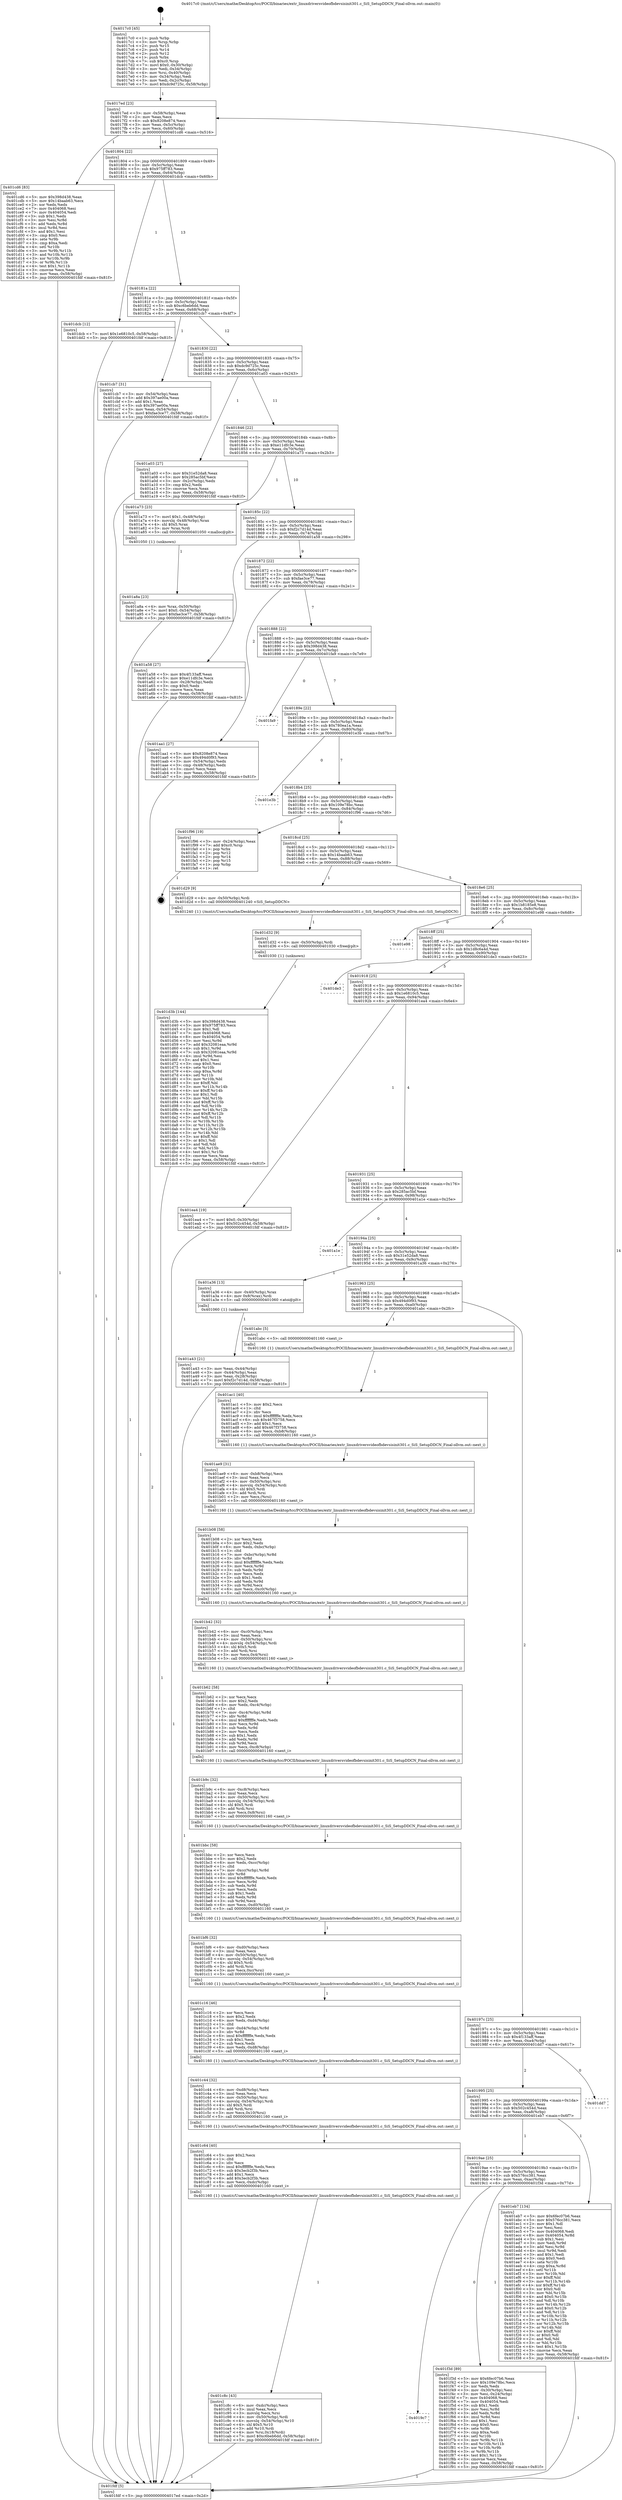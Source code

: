 digraph "0x4017c0" {
  label = "0x4017c0 (/mnt/c/Users/mathe/Desktop/tcc/POCII/binaries/extr_linuxdriversvideofbdevsisinit301.c_SiS_SetupDDCN_Final-ollvm.out::main(0))"
  labelloc = "t"
  node[shape=record]

  Entry [label="",width=0.3,height=0.3,shape=circle,fillcolor=black,style=filled]
  "0x4017ed" [label="{
     0x4017ed [23]\l
     | [instrs]\l
     &nbsp;&nbsp;0x4017ed \<+3\>: mov -0x58(%rbp),%eax\l
     &nbsp;&nbsp;0x4017f0 \<+2\>: mov %eax,%ecx\l
     &nbsp;&nbsp;0x4017f2 \<+6\>: sub $0x8208e874,%ecx\l
     &nbsp;&nbsp;0x4017f8 \<+3\>: mov %eax,-0x5c(%rbp)\l
     &nbsp;&nbsp;0x4017fb \<+3\>: mov %ecx,-0x60(%rbp)\l
     &nbsp;&nbsp;0x4017fe \<+6\>: je 0000000000401cd6 \<main+0x516\>\l
  }"]
  "0x401cd6" [label="{
     0x401cd6 [83]\l
     | [instrs]\l
     &nbsp;&nbsp;0x401cd6 \<+5\>: mov $0x398d438,%eax\l
     &nbsp;&nbsp;0x401cdb \<+5\>: mov $0x14baab63,%ecx\l
     &nbsp;&nbsp;0x401ce0 \<+2\>: xor %edx,%edx\l
     &nbsp;&nbsp;0x401ce2 \<+7\>: mov 0x404068,%esi\l
     &nbsp;&nbsp;0x401ce9 \<+7\>: mov 0x404054,%edi\l
     &nbsp;&nbsp;0x401cf0 \<+3\>: sub $0x1,%edx\l
     &nbsp;&nbsp;0x401cf3 \<+3\>: mov %esi,%r8d\l
     &nbsp;&nbsp;0x401cf6 \<+3\>: add %edx,%r8d\l
     &nbsp;&nbsp;0x401cf9 \<+4\>: imul %r8d,%esi\l
     &nbsp;&nbsp;0x401cfd \<+3\>: and $0x1,%esi\l
     &nbsp;&nbsp;0x401d00 \<+3\>: cmp $0x0,%esi\l
     &nbsp;&nbsp;0x401d03 \<+4\>: sete %r9b\l
     &nbsp;&nbsp;0x401d07 \<+3\>: cmp $0xa,%edi\l
     &nbsp;&nbsp;0x401d0a \<+4\>: setl %r10b\l
     &nbsp;&nbsp;0x401d0e \<+3\>: mov %r9b,%r11b\l
     &nbsp;&nbsp;0x401d11 \<+3\>: and %r10b,%r11b\l
     &nbsp;&nbsp;0x401d14 \<+3\>: xor %r10b,%r9b\l
     &nbsp;&nbsp;0x401d17 \<+3\>: or %r9b,%r11b\l
     &nbsp;&nbsp;0x401d1a \<+4\>: test $0x1,%r11b\l
     &nbsp;&nbsp;0x401d1e \<+3\>: cmovne %ecx,%eax\l
     &nbsp;&nbsp;0x401d21 \<+3\>: mov %eax,-0x58(%rbp)\l
     &nbsp;&nbsp;0x401d24 \<+5\>: jmp 0000000000401fdf \<main+0x81f\>\l
  }"]
  "0x401804" [label="{
     0x401804 [22]\l
     | [instrs]\l
     &nbsp;&nbsp;0x401804 \<+5\>: jmp 0000000000401809 \<main+0x49\>\l
     &nbsp;&nbsp;0x401809 \<+3\>: mov -0x5c(%rbp),%eax\l
     &nbsp;&nbsp;0x40180c \<+5\>: sub $0x975ff783,%eax\l
     &nbsp;&nbsp;0x401811 \<+3\>: mov %eax,-0x64(%rbp)\l
     &nbsp;&nbsp;0x401814 \<+6\>: je 0000000000401dcb \<main+0x60b\>\l
  }"]
  Exit [label="",width=0.3,height=0.3,shape=circle,fillcolor=black,style=filled,peripheries=2]
  "0x401dcb" [label="{
     0x401dcb [12]\l
     | [instrs]\l
     &nbsp;&nbsp;0x401dcb \<+7\>: movl $0x1e6810c5,-0x58(%rbp)\l
     &nbsp;&nbsp;0x401dd2 \<+5\>: jmp 0000000000401fdf \<main+0x81f\>\l
  }"]
  "0x40181a" [label="{
     0x40181a [22]\l
     | [instrs]\l
     &nbsp;&nbsp;0x40181a \<+5\>: jmp 000000000040181f \<main+0x5f\>\l
     &nbsp;&nbsp;0x40181f \<+3\>: mov -0x5c(%rbp),%eax\l
     &nbsp;&nbsp;0x401822 \<+5\>: sub $0xc6beb6dd,%eax\l
     &nbsp;&nbsp;0x401827 \<+3\>: mov %eax,-0x68(%rbp)\l
     &nbsp;&nbsp;0x40182a \<+6\>: je 0000000000401cb7 \<main+0x4f7\>\l
  }"]
  "0x4019c7" [label="{
     0x4019c7\l
  }", style=dashed]
  "0x401cb7" [label="{
     0x401cb7 [31]\l
     | [instrs]\l
     &nbsp;&nbsp;0x401cb7 \<+3\>: mov -0x54(%rbp),%eax\l
     &nbsp;&nbsp;0x401cba \<+5\>: add $0x397ae00a,%eax\l
     &nbsp;&nbsp;0x401cbf \<+3\>: add $0x1,%eax\l
     &nbsp;&nbsp;0x401cc2 \<+5\>: sub $0x397ae00a,%eax\l
     &nbsp;&nbsp;0x401cc7 \<+3\>: mov %eax,-0x54(%rbp)\l
     &nbsp;&nbsp;0x401cca \<+7\>: movl $0xfae3ce77,-0x58(%rbp)\l
     &nbsp;&nbsp;0x401cd1 \<+5\>: jmp 0000000000401fdf \<main+0x81f\>\l
  }"]
  "0x401830" [label="{
     0x401830 [22]\l
     | [instrs]\l
     &nbsp;&nbsp;0x401830 \<+5\>: jmp 0000000000401835 \<main+0x75\>\l
     &nbsp;&nbsp;0x401835 \<+3\>: mov -0x5c(%rbp),%eax\l
     &nbsp;&nbsp;0x401838 \<+5\>: sub $0xdc9d725c,%eax\l
     &nbsp;&nbsp;0x40183d \<+3\>: mov %eax,-0x6c(%rbp)\l
     &nbsp;&nbsp;0x401840 \<+6\>: je 0000000000401a03 \<main+0x243\>\l
  }"]
  "0x401f3d" [label="{
     0x401f3d [89]\l
     | [instrs]\l
     &nbsp;&nbsp;0x401f3d \<+5\>: mov $0x6fec07b6,%eax\l
     &nbsp;&nbsp;0x401f42 \<+5\>: mov $0x109e78bc,%ecx\l
     &nbsp;&nbsp;0x401f47 \<+2\>: xor %edx,%edx\l
     &nbsp;&nbsp;0x401f49 \<+3\>: mov -0x30(%rbp),%esi\l
     &nbsp;&nbsp;0x401f4c \<+3\>: mov %esi,-0x24(%rbp)\l
     &nbsp;&nbsp;0x401f4f \<+7\>: mov 0x404068,%esi\l
     &nbsp;&nbsp;0x401f56 \<+7\>: mov 0x404054,%edi\l
     &nbsp;&nbsp;0x401f5d \<+3\>: sub $0x1,%edx\l
     &nbsp;&nbsp;0x401f60 \<+3\>: mov %esi,%r8d\l
     &nbsp;&nbsp;0x401f63 \<+3\>: add %edx,%r8d\l
     &nbsp;&nbsp;0x401f66 \<+4\>: imul %r8d,%esi\l
     &nbsp;&nbsp;0x401f6a \<+3\>: and $0x1,%esi\l
     &nbsp;&nbsp;0x401f6d \<+3\>: cmp $0x0,%esi\l
     &nbsp;&nbsp;0x401f70 \<+4\>: sete %r9b\l
     &nbsp;&nbsp;0x401f74 \<+3\>: cmp $0xa,%edi\l
     &nbsp;&nbsp;0x401f77 \<+4\>: setl %r10b\l
     &nbsp;&nbsp;0x401f7b \<+3\>: mov %r9b,%r11b\l
     &nbsp;&nbsp;0x401f7e \<+3\>: and %r10b,%r11b\l
     &nbsp;&nbsp;0x401f81 \<+3\>: xor %r10b,%r9b\l
     &nbsp;&nbsp;0x401f84 \<+3\>: or %r9b,%r11b\l
     &nbsp;&nbsp;0x401f87 \<+4\>: test $0x1,%r11b\l
     &nbsp;&nbsp;0x401f8b \<+3\>: cmovne %ecx,%eax\l
     &nbsp;&nbsp;0x401f8e \<+3\>: mov %eax,-0x58(%rbp)\l
     &nbsp;&nbsp;0x401f91 \<+5\>: jmp 0000000000401fdf \<main+0x81f\>\l
  }"]
  "0x401a03" [label="{
     0x401a03 [27]\l
     | [instrs]\l
     &nbsp;&nbsp;0x401a03 \<+5\>: mov $0x31e52da8,%eax\l
     &nbsp;&nbsp;0x401a08 \<+5\>: mov $0x285ac5bf,%ecx\l
     &nbsp;&nbsp;0x401a0d \<+3\>: mov -0x2c(%rbp),%edx\l
     &nbsp;&nbsp;0x401a10 \<+3\>: cmp $0x2,%edx\l
     &nbsp;&nbsp;0x401a13 \<+3\>: cmovne %ecx,%eax\l
     &nbsp;&nbsp;0x401a16 \<+3\>: mov %eax,-0x58(%rbp)\l
     &nbsp;&nbsp;0x401a19 \<+5\>: jmp 0000000000401fdf \<main+0x81f\>\l
  }"]
  "0x401846" [label="{
     0x401846 [22]\l
     | [instrs]\l
     &nbsp;&nbsp;0x401846 \<+5\>: jmp 000000000040184b \<main+0x8b\>\l
     &nbsp;&nbsp;0x40184b \<+3\>: mov -0x5c(%rbp),%eax\l
     &nbsp;&nbsp;0x40184e \<+5\>: sub $0xe11dfc3e,%eax\l
     &nbsp;&nbsp;0x401853 \<+3\>: mov %eax,-0x70(%rbp)\l
     &nbsp;&nbsp;0x401856 \<+6\>: je 0000000000401a73 \<main+0x2b3\>\l
  }"]
  "0x401fdf" [label="{
     0x401fdf [5]\l
     | [instrs]\l
     &nbsp;&nbsp;0x401fdf \<+5\>: jmp 00000000004017ed \<main+0x2d\>\l
  }"]
  "0x4017c0" [label="{
     0x4017c0 [45]\l
     | [instrs]\l
     &nbsp;&nbsp;0x4017c0 \<+1\>: push %rbp\l
     &nbsp;&nbsp;0x4017c1 \<+3\>: mov %rsp,%rbp\l
     &nbsp;&nbsp;0x4017c4 \<+2\>: push %r15\l
     &nbsp;&nbsp;0x4017c6 \<+2\>: push %r14\l
     &nbsp;&nbsp;0x4017c8 \<+2\>: push %r12\l
     &nbsp;&nbsp;0x4017ca \<+1\>: push %rbx\l
     &nbsp;&nbsp;0x4017cb \<+7\>: sub $0xc0,%rsp\l
     &nbsp;&nbsp;0x4017d2 \<+7\>: movl $0x0,-0x30(%rbp)\l
     &nbsp;&nbsp;0x4017d9 \<+3\>: mov %edi,-0x34(%rbp)\l
     &nbsp;&nbsp;0x4017dc \<+4\>: mov %rsi,-0x40(%rbp)\l
     &nbsp;&nbsp;0x4017e0 \<+3\>: mov -0x34(%rbp),%edi\l
     &nbsp;&nbsp;0x4017e3 \<+3\>: mov %edi,-0x2c(%rbp)\l
     &nbsp;&nbsp;0x4017e6 \<+7\>: movl $0xdc9d725c,-0x58(%rbp)\l
  }"]
  "0x4019ae" [label="{
     0x4019ae [25]\l
     | [instrs]\l
     &nbsp;&nbsp;0x4019ae \<+5\>: jmp 00000000004019b3 \<main+0x1f3\>\l
     &nbsp;&nbsp;0x4019b3 \<+3\>: mov -0x5c(%rbp),%eax\l
     &nbsp;&nbsp;0x4019b6 \<+5\>: sub $0x576cc381,%eax\l
     &nbsp;&nbsp;0x4019bb \<+6\>: mov %eax,-0xac(%rbp)\l
     &nbsp;&nbsp;0x4019c1 \<+6\>: je 0000000000401f3d \<main+0x77d\>\l
  }"]
  "0x401a73" [label="{
     0x401a73 [23]\l
     | [instrs]\l
     &nbsp;&nbsp;0x401a73 \<+7\>: movl $0x1,-0x48(%rbp)\l
     &nbsp;&nbsp;0x401a7a \<+4\>: movslq -0x48(%rbp),%rax\l
     &nbsp;&nbsp;0x401a7e \<+4\>: shl $0x5,%rax\l
     &nbsp;&nbsp;0x401a82 \<+3\>: mov %rax,%rdi\l
     &nbsp;&nbsp;0x401a85 \<+5\>: call 0000000000401050 \<malloc@plt\>\l
     | [calls]\l
     &nbsp;&nbsp;0x401050 \{1\} (unknown)\l
  }"]
  "0x40185c" [label="{
     0x40185c [22]\l
     | [instrs]\l
     &nbsp;&nbsp;0x40185c \<+5\>: jmp 0000000000401861 \<main+0xa1\>\l
     &nbsp;&nbsp;0x401861 \<+3\>: mov -0x5c(%rbp),%eax\l
     &nbsp;&nbsp;0x401864 \<+5\>: sub $0xf2c7d14d,%eax\l
     &nbsp;&nbsp;0x401869 \<+3\>: mov %eax,-0x74(%rbp)\l
     &nbsp;&nbsp;0x40186c \<+6\>: je 0000000000401a58 \<main+0x298\>\l
  }"]
  "0x401eb7" [label="{
     0x401eb7 [134]\l
     | [instrs]\l
     &nbsp;&nbsp;0x401eb7 \<+5\>: mov $0x6fec07b6,%eax\l
     &nbsp;&nbsp;0x401ebc \<+5\>: mov $0x576cc381,%ecx\l
     &nbsp;&nbsp;0x401ec1 \<+2\>: mov $0x1,%dl\l
     &nbsp;&nbsp;0x401ec3 \<+2\>: xor %esi,%esi\l
     &nbsp;&nbsp;0x401ec5 \<+7\>: mov 0x404068,%edi\l
     &nbsp;&nbsp;0x401ecc \<+8\>: mov 0x404054,%r8d\l
     &nbsp;&nbsp;0x401ed4 \<+3\>: sub $0x1,%esi\l
     &nbsp;&nbsp;0x401ed7 \<+3\>: mov %edi,%r9d\l
     &nbsp;&nbsp;0x401eda \<+3\>: add %esi,%r9d\l
     &nbsp;&nbsp;0x401edd \<+4\>: imul %r9d,%edi\l
     &nbsp;&nbsp;0x401ee1 \<+3\>: and $0x1,%edi\l
     &nbsp;&nbsp;0x401ee4 \<+3\>: cmp $0x0,%edi\l
     &nbsp;&nbsp;0x401ee7 \<+4\>: sete %r10b\l
     &nbsp;&nbsp;0x401eeb \<+4\>: cmp $0xa,%r8d\l
     &nbsp;&nbsp;0x401eef \<+4\>: setl %r11b\l
     &nbsp;&nbsp;0x401ef3 \<+3\>: mov %r10b,%bl\l
     &nbsp;&nbsp;0x401ef6 \<+3\>: xor $0xff,%bl\l
     &nbsp;&nbsp;0x401ef9 \<+3\>: mov %r11b,%r14b\l
     &nbsp;&nbsp;0x401efc \<+4\>: xor $0xff,%r14b\l
     &nbsp;&nbsp;0x401f00 \<+3\>: xor $0x0,%dl\l
     &nbsp;&nbsp;0x401f03 \<+3\>: mov %bl,%r15b\l
     &nbsp;&nbsp;0x401f06 \<+4\>: and $0x0,%r15b\l
     &nbsp;&nbsp;0x401f0a \<+3\>: and %dl,%r10b\l
     &nbsp;&nbsp;0x401f0d \<+3\>: mov %r14b,%r12b\l
     &nbsp;&nbsp;0x401f10 \<+4\>: and $0x0,%r12b\l
     &nbsp;&nbsp;0x401f14 \<+3\>: and %dl,%r11b\l
     &nbsp;&nbsp;0x401f17 \<+3\>: or %r10b,%r15b\l
     &nbsp;&nbsp;0x401f1a \<+3\>: or %r11b,%r12b\l
     &nbsp;&nbsp;0x401f1d \<+3\>: xor %r12b,%r15b\l
     &nbsp;&nbsp;0x401f20 \<+3\>: or %r14b,%bl\l
     &nbsp;&nbsp;0x401f23 \<+3\>: xor $0xff,%bl\l
     &nbsp;&nbsp;0x401f26 \<+3\>: or $0x0,%dl\l
     &nbsp;&nbsp;0x401f29 \<+2\>: and %dl,%bl\l
     &nbsp;&nbsp;0x401f2b \<+3\>: or %bl,%r15b\l
     &nbsp;&nbsp;0x401f2e \<+4\>: test $0x1,%r15b\l
     &nbsp;&nbsp;0x401f32 \<+3\>: cmovne %ecx,%eax\l
     &nbsp;&nbsp;0x401f35 \<+3\>: mov %eax,-0x58(%rbp)\l
     &nbsp;&nbsp;0x401f38 \<+5\>: jmp 0000000000401fdf \<main+0x81f\>\l
  }"]
  "0x401a58" [label="{
     0x401a58 [27]\l
     | [instrs]\l
     &nbsp;&nbsp;0x401a58 \<+5\>: mov $0x4f133aff,%eax\l
     &nbsp;&nbsp;0x401a5d \<+5\>: mov $0xe11dfc3e,%ecx\l
     &nbsp;&nbsp;0x401a62 \<+3\>: mov -0x28(%rbp),%edx\l
     &nbsp;&nbsp;0x401a65 \<+3\>: cmp $0x0,%edx\l
     &nbsp;&nbsp;0x401a68 \<+3\>: cmove %ecx,%eax\l
     &nbsp;&nbsp;0x401a6b \<+3\>: mov %eax,-0x58(%rbp)\l
     &nbsp;&nbsp;0x401a6e \<+5\>: jmp 0000000000401fdf \<main+0x81f\>\l
  }"]
  "0x401872" [label="{
     0x401872 [22]\l
     | [instrs]\l
     &nbsp;&nbsp;0x401872 \<+5\>: jmp 0000000000401877 \<main+0xb7\>\l
     &nbsp;&nbsp;0x401877 \<+3\>: mov -0x5c(%rbp),%eax\l
     &nbsp;&nbsp;0x40187a \<+5\>: sub $0xfae3ce77,%eax\l
     &nbsp;&nbsp;0x40187f \<+3\>: mov %eax,-0x78(%rbp)\l
     &nbsp;&nbsp;0x401882 \<+6\>: je 0000000000401aa1 \<main+0x2e1\>\l
  }"]
  "0x401995" [label="{
     0x401995 [25]\l
     | [instrs]\l
     &nbsp;&nbsp;0x401995 \<+5\>: jmp 000000000040199a \<main+0x1da\>\l
     &nbsp;&nbsp;0x40199a \<+3\>: mov -0x5c(%rbp),%eax\l
     &nbsp;&nbsp;0x40199d \<+5\>: sub $0x502c454d,%eax\l
     &nbsp;&nbsp;0x4019a2 \<+6\>: mov %eax,-0xa8(%rbp)\l
     &nbsp;&nbsp;0x4019a8 \<+6\>: je 0000000000401eb7 \<main+0x6f7\>\l
  }"]
  "0x401aa1" [label="{
     0x401aa1 [27]\l
     | [instrs]\l
     &nbsp;&nbsp;0x401aa1 \<+5\>: mov $0x8208e874,%eax\l
     &nbsp;&nbsp;0x401aa6 \<+5\>: mov $0x494d0f93,%ecx\l
     &nbsp;&nbsp;0x401aab \<+3\>: mov -0x54(%rbp),%edx\l
     &nbsp;&nbsp;0x401aae \<+3\>: cmp -0x48(%rbp),%edx\l
     &nbsp;&nbsp;0x401ab1 \<+3\>: cmovl %ecx,%eax\l
     &nbsp;&nbsp;0x401ab4 \<+3\>: mov %eax,-0x58(%rbp)\l
     &nbsp;&nbsp;0x401ab7 \<+5\>: jmp 0000000000401fdf \<main+0x81f\>\l
  }"]
  "0x401888" [label="{
     0x401888 [22]\l
     | [instrs]\l
     &nbsp;&nbsp;0x401888 \<+5\>: jmp 000000000040188d \<main+0xcd\>\l
     &nbsp;&nbsp;0x40188d \<+3\>: mov -0x5c(%rbp),%eax\l
     &nbsp;&nbsp;0x401890 \<+5\>: sub $0x398d438,%eax\l
     &nbsp;&nbsp;0x401895 \<+3\>: mov %eax,-0x7c(%rbp)\l
     &nbsp;&nbsp;0x401898 \<+6\>: je 0000000000401fa9 \<main+0x7e9\>\l
  }"]
  "0x401dd7" [label="{
     0x401dd7\l
  }", style=dashed]
  "0x401fa9" [label="{
     0x401fa9\l
  }", style=dashed]
  "0x40189e" [label="{
     0x40189e [22]\l
     | [instrs]\l
     &nbsp;&nbsp;0x40189e \<+5\>: jmp 00000000004018a3 \<main+0xe3\>\l
     &nbsp;&nbsp;0x4018a3 \<+3\>: mov -0x5c(%rbp),%eax\l
     &nbsp;&nbsp;0x4018a6 \<+5\>: sub $0x780ea1a,%eax\l
     &nbsp;&nbsp;0x4018ab \<+3\>: mov %eax,-0x80(%rbp)\l
     &nbsp;&nbsp;0x4018ae \<+6\>: je 0000000000401e3b \<main+0x67b\>\l
  }"]
  "0x401d3b" [label="{
     0x401d3b [144]\l
     | [instrs]\l
     &nbsp;&nbsp;0x401d3b \<+5\>: mov $0x398d438,%eax\l
     &nbsp;&nbsp;0x401d40 \<+5\>: mov $0x975ff783,%ecx\l
     &nbsp;&nbsp;0x401d45 \<+2\>: mov $0x1,%dl\l
     &nbsp;&nbsp;0x401d47 \<+7\>: mov 0x404068,%esi\l
     &nbsp;&nbsp;0x401d4e \<+8\>: mov 0x404054,%r8d\l
     &nbsp;&nbsp;0x401d56 \<+3\>: mov %esi,%r9d\l
     &nbsp;&nbsp;0x401d59 \<+7\>: add $0x32081eaa,%r9d\l
     &nbsp;&nbsp;0x401d60 \<+4\>: sub $0x1,%r9d\l
     &nbsp;&nbsp;0x401d64 \<+7\>: sub $0x32081eaa,%r9d\l
     &nbsp;&nbsp;0x401d6b \<+4\>: imul %r9d,%esi\l
     &nbsp;&nbsp;0x401d6f \<+3\>: and $0x1,%esi\l
     &nbsp;&nbsp;0x401d72 \<+3\>: cmp $0x0,%esi\l
     &nbsp;&nbsp;0x401d75 \<+4\>: sete %r10b\l
     &nbsp;&nbsp;0x401d79 \<+4\>: cmp $0xa,%r8d\l
     &nbsp;&nbsp;0x401d7d \<+4\>: setl %r11b\l
     &nbsp;&nbsp;0x401d81 \<+3\>: mov %r10b,%bl\l
     &nbsp;&nbsp;0x401d84 \<+3\>: xor $0xff,%bl\l
     &nbsp;&nbsp;0x401d87 \<+3\>: mov %r11b,%r14b\l
     &nbsp;&nbsp;0x401d8a \<+4\>: xor $0xff,%r14b\l
     &nbsp;&nbsp;0x401d8e \<+3\>: xor $0x1,%dl\l
     &nbsp;&nbsp;0x401d91 \<+3\>: mov %bl,%r15b\l
     &nbsp;&nbsp;0x401d94 \<+4\>: and $0xff,%r15b\l
     &nbsp;&nbsp;0x401d98 \<+3\>: and %dl,%r10b\l
     &nbsp;&nbsp;0x401d9b \<+3\>: mov %r14b,%r12b\l
     &nbsp;&nbsp;0x401d9e \<+4\>: and $0xff,%r12b\l
     &nbsp;&nbsp;0x401da2 \<+3\>: and %dl,%r11b\l
     &nbsp;&nbsp;0x401da5 \<+3\>: or %r10b,%r15b\l
     &nbsp;&nbsp;0x401da8 \<+3\>: or %r11b,%r12b\l
     &nbsp;&nbsp;0x401dab \<+3\>: xor %r12b,%r15b\l
     &nbsp;&nbsp;0x401dae \<+3\>: or %r14b,%bl\l
     &nbsp;&nbsp;0x401db1 \<+3\>: xor $0xff,%bl\l
     &nbsp;&nbsp;0x401db4 \<+3\>: or $0x1,%dl\l
     &nbsp;&nbsp;0x401db7 \<+2\>: and %dl,%bl\l
     &nbsp;&nbsp;0x401db9 \<+3\>: or %bl,%r15b\l
     &nbsp;&nbsp;0x401dbc \<+4\>: test $0x1,%r15b\l
     &nbsp;&nbsp;0x401dc0 \<+3\>: cmovne %ecx,%eax\l
     &nbsp;&nbsp;0x401dc3 \<+3\>: mov %eax,-0x58(%rbp)\l
     &nbsp;&nbsp;0x401dc6 \<+5\>: jmp 0000000000401fdf \<main+0x81f\>\l
  }"]
  "0x401e3b" [label="{
     0x401e3b\l
  }", style=dashed]
  "0x4018b4" [label="{
     0x4018b4 [25]\l
     | [instrs]\l
     &nbsp;&nbsp;0x4018b4 \<+5\>: jmp 00000000004018b9 \<main+0xf9\>\l
     &nbsp;&nbsp;0x4018b9 \<+3\>: mov -0x5c(%rbp),%eax\l
     &nbsp;&nbsp;0x4018bc \<+5\>: sub $0x109e78bc,%eax\l
     &nbsp;&nbsp;0x4018c1 \<+6\>: mov %eax,-0x84(%rbp)\l
     &nbsp;&nbsp;0x4018c7 \<+6\>: je 0000000000401f96 \<main+0x7d6\>\l
  }"]
  "0x401d32" [label="{
     0x401d32 [9]\l
     | [instrs]\l
     &nbsp;&nbsp;0x401d32 \<+4\>: mov -0x50(%rbp),%rdi\l
     &nbsp;&nbsp;0x401d36 \<+5\>: call 0000000000401030 \<free@plt\>\l
     | [calls]\l
     &nbsp;&nbsp;0x401030 \{1\} (unknown)\l
  }"]
  "0x401f96" [label="{
     0x401f96 [19]\l
     | [instrs]\l
     &nbsp;&nbsp;0x401f96 \<+3\>: mov -0x24(%rbp),%eax\l
     &nbsp;&nbsp;0x401f99 \<+7\>: add $0xc0,%rsp\l
     &nbsp;&nbsp;0x401fa0 \<+1\>: pop %rbx\l
     &nbsp;&nbsp;0x401fa1 \<+2\>: pop %r12\l
     &nbsp;&nbsp;0x401fa3 \<+2\>: pop %r14\l
     &nbsp;&nbsp;0x401fa5 \<+2\>: pop %r15\l
     &nbsp;&nbsp;0x401fa7 \<+1\>: pop %rbp\l
     &nbsp;&nbsp;0x401fa8 \<+1\>: ret\l
  }"]
  "0x4018cd" [label="{
     0x4018cd [25]\l
     | [instrs]\l
     &nbsp;&nbsp;0x4018cd \<+5\>: jmp 00000000004018d2 \<main+0x112\>\l
     &nbsp;&nbsp;0x4018d2 \<+3\>: mov -0x5c(%rbp),%eax\l
     &nbsp;&nbsp;0x4018d5 \<+5\>: sub $0x14baab63,%eax\l
     &nbsp;&nbsp;0x4018da \<+6\>: mov %eax,-0x88(%rbp)\l
     &nbsp;&nbsp;0x4018e0 \<+6\>: je 0000000000401d29 \<main+0x569\>\l
  }"]
  "0x401c8c" [label="{
     0x401c8c [43]\l
     | [instrs]\l
     &nbsp;&nbsp;0x401c8c \<+6\>: mov -0xdc(%rbp),%ecx\l
     &nbsp;&nbsp;0x401c92 \<+3\>: imul %eax,%ecx\l
     &nbsp;&nbsp;0x401c95 \<+3\>: movslq %ecx,%rsi\l
     &nbsp;&nbsp;0x401c98 \<+4\>: mov -0x50(%rbp),%rdi\l
     &nbsp;&nbsp;0x401c9c \<+4\>: movslq -0x54(%rbp),%r10\l
     &nbsp;&nbsp;0x401ca0 \<+4\>: shl $0x5,%r10\l
     &nbsp;&nbsp;0x401ca4 \<+3\>: add %r10,%rdi\l
     &nbsp;&nbsp;0x401ca7 \<+4\>: mov %rsi,0x18(%rdi)\l
     &nbsp;&nbsp;0x401cab \<+7\>: movl $0xc6beb6dd,-0x58(%rbp)\l
     &nbsp;&nbsp;0x401cb2 \<+5\>: jmp 0000000000401fdf \<main+0x81f\>\l
  }"]
  "0x401d29" [label="{
     0x401d29 [9]\l
     | [instrs]\l
     &nbsp;&nbsp;0x401d29 \<+4\>: mov -0x50(%rbp),%rdi\l
     &nbsp;&nbsp;0x401d2d \<+5\>: call 0000000000401240 \<SiS_SetupDDCN\>\l
     | [calls]\l
     &nbsp;&nbsp;0x401240 \{1\} (/mnt/c/Users/mathe/Desktop/tcc/POCII/binaries/extr_linuxdriversvideofbdevsisinit301.c_SiS_SetupDDCN_Final-ollvm.out::SiS_SetupDDCN)\l
  }"]
  "0x4018e6" [label="{
     0x4018e6 [25]\l
     | [instrs]\l
     &nbsp;&nbsp;0x4018e6 \<+5\>: jmp 00000000004018eb \<main+0x12b\>\l
     &nbsp;&nbsp;0x4018eb \<+3\>: mov -0x5c(%rbp),%eax\l
     &nbsp;&nbsp;0x4018ee \<+5\>: sub $0x1b8185e8,%eax\l
     &nbsp;&nbsp;0x4018f3 \<+6\>: mov %eax,-0x8c(%rbp)\l
     &nbsp;&nbsp;0x4018f9 \<+6\>: je 0000000000401e98 \<main+0x6d8\>\l
  }"]
  "0x401c64" [label="{
     0x401c64 [40]\l
     | [instrs]\l
     &nbsp;&nbsp;0x401c64 \<+5\>: mov $0x2,%ecx\l
     &nbsp;&nbsp;0x401c69 \<+1\>: cltd\l
     &nbsp;&nbsp;0x401c6a \<+2\>: idiv %ecx\l
     &nbsp;&nbsp;0x401c6c \<+6\>: imul $0xfffffffe,%edx,%ecx\l
     &nbsp;&nbsp;0x401c72 \<+6\>: sub $0x3ecb2f3b,%ecx\l
     &nbsp;&nbsp;0x401c78 \<+3\>: add $0x1,%ecx\l
     &nbsp;&nbsp;0x401c7b \<+6\>: add $0x3ecb2f3b,%ecx\l
     &nbsp;&nbsp;0x401c81 \<+6\>: mov %ecx,-0xdc(%rbp)\l
     &nbsp;&nbsp;0x401c87 \<+5\>: call 0000000000401160 \<next_i\>\l
     | [calls]\l
     &nbsp;&nbsp;0x401160 \{1\} (/mnt/c/Users/mathe/Desktop/tcc/POCII/binaries/extr_linuxdriversvideofbdevsisinit301.c_SiS_SetupDDCN_Final-ollvm.out::next_i)\l
  }"]
  "0x401e98" [label="{
     0x401e98\l
  }", style=dashed]
  "0x4018ff" [label="{
     0x4018ff [25]\l
     | [instrs]\l
     &nbsp;&nbsp;0x4018ff \<+5\>: jmp 0000000000401904 \<main+0x144\>\l
     &nbsp;&nbsp;0x401904 \<+3\>: mov -0x5c(%rbp),%eax\l
     &nbsp;&nbsp;0x401907 \<+5\>: sub $0x1d8c6a4d,%eax\l
     &nbsp;&nbsp;0x40190c \<+6\>: mov %eax,-0x90(%rbp)\l
     &nbsp;&nbsp;0x401912 \<+6\>: je 0000000000401de3 \<main+0x623\>\l
  }"]
  "0x401c44" [label="{
     0x401c44 [32]\l
     | [instrs]\l
     &nbsp;&nbsp;0x401c44 \<+6\>: mov -0xd8(%rbp),%ecx\l
     &nbsp;&nbsp;0x401c4a \<+3\>: imul %eax,%ecx\l
     &nbsp;&nbsp;0x401c4d \<+4\>: mov -0x50(%rbp),%rsi\l
     &nbsp;&nbsp;0x401c51 \<+4\>: movslq -0x54(%rbp),%rdi\l
     &nbsp;&nbsp;0x401c55 \<+4\>: shl $0x5,%rdi\l
     &nbsp;&nbsp;0x401c59 \<+3\>: add %rdi,%rsi\l
     &nbsp;&nbsp;0x401c5c \<+3\>: mov %ecx,0x10(%rsi)\l
     &nbsp;&nbsp;0x401c5f \<+5\>: call 0000000000401160 \<next_i\>\l
     | [calls]\l
     &nbsp;&nbsp;0x401160 \{1\} (/mnt/c/Users/mathe/Desktop/tcc/POCII/binaries/extr_linuxdriversvideofbdevsisinit301.c_SiS_SetupDDCN_Final-ollvm.out::next_i)\l
  }"]
  "0x401de3" [label="{
     0x401de3\l
  }", style=dashed]
  "0x401918" [label="{
     0x401918 [25]\l
     | [instrs]\l
     &nbsp;&nbsp;0x401918 \<+5\>: jmp 000000000040191d \<main+0x15d\>\l
     &nbsp;&nbsp;0x40191d \<+3\>: mov -0x5c(%rbp),%eax\l
     &nbsp;&nbsp;0x401920 \<+5\>: sub $0x1e6810c5,%eax\l
     &nbsp;&nbsp;0x401925 \<+6\>: mov %eax,-0x94(%rbp)\l
     &nbsp;&nbsp;0x40192b \<+6\>: je 0000000000401ea4 \<main+0x6e4\>\l
  }"]
  "0x401c16" [label="{
     0x401c16 [46]\l
     | [instrs]\l
     &nbsp;&nbsp;0x401c16 \<+2\>: xor %ecx,%ecx\l
     &nbsp;&nbsp;0x401c18 \<+5\>: mov $0x2,%edx\l
     &nbsp;&nbsp;0x401c1d \<+6\>: mov %edx,-0xd4(%rbp)\l
     &nbsp;&nbsp;0x401c23 \<+1\>: cltd\l
     &nbsp;&nbsp;0x401c24 \<+7\>: mov -0xd4(%rbp),%r8d\l
     &nbsp;&nbsp;0x401c2b \<+3\>: idiv %r8d\l
     &nbsp;&nbsp;0x401c2e \<+6\>: imul $0xfffffffe,%edx,%edx\l
     &nbsp;&nbsp;0x401c34 \<+3\>: sub $0x1,%ecx\l
     &nbsp;&nbsp;0x401c37 \<+2\>: sub %ecx,%edx\l
     &nbsp;&nbsp;0x401c39 \<+6\>: mov %edx,-0xd8(%rbp)\l
     &nbsp;&nbsp;0x401c3f \<+5\>: call 0000000000401160 \<next_i\>\l
     | [calls]\l
     &nbsp;&nbsp;0x401160 \{1\} (/mnt/c/Users/mathe/Desktop/tcc/POCII/binaries/extr_linuxdriversvideofbdevsisinit301.c_SiS_SetupDDCN_Final-ollvm.out::next_i)\l
  }"]
  "0x401ea4" [label="{
     0x401ea4 [19]\l
     | [instrs]\l
     &nbsp;&nbsp;0x401ea4 \<+7\>: movl $0x0,-0x30(%rbp)\l
     &nbsp;&nbsp;0x401eab \<+7\>: movl $0x502c454d,-0x58(%rbp)\l
     &nbsp;&nbsp;0x401eb2 \<+5\>: jmp 0000000000401fdf \<main+0x81f\>\l
  }"]
  "0x401931" [label="{
     0x401931 [25]\l
     | [instrs]\l
     &nbsp;&nbsp;0x401931 \<+5\>: jmp 0000000000401936 \<main+0x176\>\l
     &nbsp;&nbsp;0x401936 \<+3\>: mov -0x5c(%rbp),%eax\l
     &nbsp;&nbsp;0x401939 \<+5\>: sub $0x285ac5bf,%eax\l
     &nbsp;&nbsp;0x40193e \<+6\>: mov %eax,-0x98(%rbp)\l
     &nbsp;&nbsp;0x401944 \<+6\>: je 0000000000401a1e \<main+0x25e\>\l
  }"]
  "0x401bf6" [label="{
     0x401bf6 [32]\l
     | [instrs]\l
     &nbsp;&nbsp;0x401bf6 \<+6\>: mov -0xd0(%rbp),%ecx\l
     &nbsp;&nbsp;0x401bfc \<+3\>: imul %eax,%ecx\l
     &nbsp;&nbsp;0x401bff \<+4\>: mov -0x50(%rbp),%rsi\l
     &nbsp;&nbsp;0x401c03 \<+4\>: movslq -0x54(%rbp),%rdi\l
     &nbsp;&nbsp;0x401c07 \<+4\>: shl $0x5,%rdi\l
     &nbsp;&nbsp;0x401c0b \<+3\>: add %rdi,%rsi\l
     &nbsp;&nbsp;0x401c0e \<+3\>: mov %ecx,0xc(%rsi)\l
     &nbsp;&nbsp;0x401c11 \<+5\>: call 0000000000401160 \<next_i\>\l
     | [calls]\l
     &nbsp;&nbsp;0x401160 \{1\} (/mnt/c/Users/mathe/Desktop/tcc/POCII/binaries/extr_linuxdriversvideofbdevsisinit301.c_SiS_SetupDDCN_Final-ollvm.out::next_i)\l
  }"]
  "0x401a1e" [label="{
     0x401a1e\l
  }", style=dashed]
  "0x40194a" [label="{
     0x40194a [25]\l
     | [instrs]\l
     &nbsp;&nbsp;0x40194a \<+5\>: jmp 000000000040194f \<main+0x18f\>\l
     &nbsp;&nbsp;0x40194f \<+3\>: mov -0x5c(%rbp),%eax\l
     &nbsp;&nbsp;0x401952 \<+5\>: sub $0x31e52da8,%eax\l
     &nbsp;&nbsp;0x401957 \<+6\>: mov %eax,-0x9c(%rbp)\l
     &nbsp;&nbsp;0x40195d \<+6\>: je 0000000000401a36 \<main+0x276\>\l
  }"]
  "0x401bbc" [label="{
     0x401bbc [58]\l
     | [instrs]\l
     &nbsp;&nbsp;0x401bbc \<+2\>: xor %ecx,%ecx\l
     &nbsp;&nbsp;0x401bbe \<+5\>: mov $0x2,%edx\l
     &nbsp;&nbsp;0x401bc3 \<+6\>: mov %edx,-0xcc(%rbp)\l
     &nbsp;&nbsp;0x401bc9 \<+1\>: cltd\l
     &nbsp;&nbsp;0x401bca \<+7\>: mov -0xcc(%rbp),%r8d\l
     &nbsp;&nbsp;0x401bd1 \<+3\>: idiv %r8d\l
     &nbsp;&nbsp;0x401bd4 \<+6\>: imul $0xfffffffe,%edx,%edx\l
     &nbsp;&nbsp;0x401bda \<+3\>: mov %ecx,%r9d\l
     &nbsp;&nbsp;0x401bdd \<+3\>: sub %edx,%r9d\l
     &nbsp;&nbsp;0x401be0 \<+2\>: mov %ecx,%edx\l
     &nbsp;&nbsp;0x401be2 \<+3\>: sub $0x1,%edx\l
     &nbsp;&nbsp;0x401be5 \<+3\>: add %edx,%r9d\l
     &nbsp;&nbsp;0x401be8 \<+3\>: sub %r9d,%ecx\l
     &nbsp;&nbsp;0x401beb \<+6\>: mov %ecx,-0xd0(%rbp)\l
     &nbsp;&nbsp;0x401bf1 \<+5\>: call 0000000000401160 \<next_i\>\l
     | [calls]\l
     &nbsp;&nbsp;0x401160 \{1\} (/mnt/c/Users/mathe/Desktop/tcc/POCII/binaries/extr_linuxdriversvideofbdevsisinit301.c_SiS_SetupDDCN_Final-ollvm.out::next_i)\l
  }"]
  "0x401a36" [label="{
     0x401a36 [13]\l
     | [instrs]\l
     &nbsp;&nbsp;0x401a36 \<+4\>: mov -0x40(%rbp),%rax\l
     &nbsp;&nbsp;0x401a3a \<+4\>: mov 0x8(%rax),%rdi\l
     &nbsp;&nbsp;0x401a3e \<+5\>: call 0000000000401060 \<atoi@plt\>\l
     | [calls]\l
     &nbsp;&nbsp;0x401060 \{1\} (unknown)\l
  }"]
  "0x401963" [label="{
     0x401963 [25]\l
     | [instrs]\l
     &nbsp;&nbsp;0x401963 \<+5\>: jmp 0000000000401968 \<main+0x1a8\>\l
     &nbsp;&nbsp;0x401968 \<+3\>: mov -0x5c(%rbp),%eax\l
     &nbsp;&nbsp;0x40196b \<+5\>: sub $0x494d0f93,%eax\l
     &nbsp;&nbsp;0x401970 \<+6\>: mov %eax,-0xa0(%rbp)\l
     &nbsp;&nbsp;0x401976 \<+6\>: je 0000000000401abc \<main+0x2fc\>\l
  }"]
  "0x401a43" [label="{
     0x401a43 [21]\l
     | [instrs]\l
     &nbsp;&nbsp;0x401a43 \<+3\>: mov %eax,-0x44(%rbp)\l
     &nbsp;&nbsp;0x401a46 \<+3\>: mov -0x44(%rbp),%eax\l
     &nbsp;&nbsp;0x401a49 \<+3\>: mov %eax,-0x28(%rbp)\l
     &nbsp;&nbsp;0x401a4c \<+7\>: movl $0xf2c7d14d,-0x58(%rbp)\l
     &nbsp;&nbsp;0x401a53 \<+5\>: jmp 0000000000401fdf \<main+0x81f\>\l
  }"]
  "0x401a8a" [label="{
     0x401a8a [23]\l
     | [instrs]\l
     &nbsp;&nbsp;0x401a8a \<+4\>: mov %rax,-0x50(%rbp)\l
     &nbsp;&nbsp;0x401a8e \<+7\>: movl $0x0,-0x54(%rbp)\l
     &nbsp;&nbsp;0x401a95 \<+7\>: movl $0xfae3ce77,-0x58(%rbp)\l
     &nbsp;&nbsp;0x401a9c \<+5\>: jmp 0000000000401fdf \<main+0x81f\>\l
  }"]
  "0x401b9c" [label="{
     0x401b9c [32]\l
     | [instrs]\l
     &nbsp;&nbsp;0x401b9c \<+6\>: mov -0xc8(%rbp),%ecx\l
     &nbsp;&nbsp;0x401ba2 \<+3\>: imul %eax,%ecx\l
     &nbsp;&nbsp;0x401ba5 \<+4\>: mov -0x50(%rbp),%rsi\l
     &nbsp;&nbsp;0x401ba9 \<+4\>: movslq -0x54(%rbp),%rdi\l
     &nbsp;&nbsp;0x401bad \<+4\>: shl $0x5,%rdi\l
     &nbsp;&nbsp;0x401bb1 \<+3\>: add %rdi,%rsi\l
     &nbsp;&nbsp;0x401bb4 \<+3\>: mov %ecx,0x8(%rsi)\l
     &nbsp;&nbsp;0x401bb7 \<+5\>: call 0000000000401160 \<next_i\>\l
     | [calls]\l
     &nbsp;&nbsp;0x401160 \{1\} (/mnt/c/Users/mathe/Desktop/tcc/POCII/binaries/extr_linuxdriversvideofbdevsisinit301.c_SiS_SetupDDCN_Final-ollvm.out::next_i)\l
  }"]
  "0x401abc" [label="{
     0x401abc [5]\l
     | [instrs]\l
     &nbsp;&nbsp;0x401abc \<+5\>: call 0000000000401160 \<next_i\>\l
     | [calls]\l
     &nbsp;&nbsp;0x401160 \{1\} (/mnt/c/Users/mathe/Desktop/tcc/POCII/binaries/extr_linuxdriversvideofbdevsisinit301.c_SiS_SetupDDCN_Final-ollvm.out::next_i)\l
  }"]
  "0x40197c" [label="{
     0x40197c [25]\l
     | [instrs]\l
     &nbsp;&nbsp;0x40197c \<+5\>: jmp 0000000000401981 \<main+0x1c1\>\l
     &nbsp;&nbsp;0x401981 \<+3\>: mov -0x5c(%rbp),%eax\l
     &nbsp;&nbsp;0x401984 \<+5\>: sub $0x4f133aff,%eax\l
     &nbsp;&nbsp;0x401989 \<+6\>: mov %eax,-0xa4(%rbp)\l
     &nbsp;&nbsp;0x40198f \<+6\>: je 0000000000401dd7 \<main+0x617\>\l
  }"]
  "0x401ac1" [label="{
     0x401ac1 [40]\l
     | [instrs]\l
     &nbsp;&nbsp;0x401ac1 \<+5\>: mov $0x2,%ecx\l
     &nbsp;&nbsp;0x401ac6 \<+1\>: cltd\l
     &nbsp;&nbsp;0x401ac7 \<+2\>: idiv %ecx\l
     &nbsp;&nbsp;0x401ac9 \<+6\>: imul $0xfffffffe,%edx,%ecx\l
     &nbsp;&nbsp;0x401acf \<+6\>: sub $0x467f3758,%ecx\l
     &nbsp;&nbsp;0x401ad5 \<+3\>: add $0x1,%ecx\l
     &nbsp;&nbsp;0x401ad8 \<+6\>: add $0x467f3758,%ecx\l
     &nbsp;&nbsp;0x401ade \<+6\>: mov %ecx,-0xb8(%rbp)\l
     &nbsp;&nbsp;0x401ae4 \<+5\>: call 0000000000401160 \<next_i\>\l
     | [calls]\l
     &nbsp;&nbsp;0x401160 \{1\} (/mnt/c/Users/mathe/Desktop/tcc/POCII/binaries/extr_linuxdriversvideofbdevsisinit301.c_SiS_SetupDDCN_Final-ollvm.out::next_i)\l
  }"]
  "0x401ae9" [label="{
     0x401ae9 [31]\l
     | [instrs]\l
     &nbsp;&nbsp;0x401ae9 \<+6\>: mov -0xb8(%rbp),%ecx\l
     &nbsp;&nbsp;0x401aef \<+3\>: imul %eax,%ecx\l
     &nbsp;&nbsp;0x401af2 \<+4\>: mov -0x50(%rbp),%rsi\l
     &nbsp;&nbsp;0x401af6 \<+4\>: movslq -0x54(%rbp),%rdi\l
     &nbsp;&nbsp;0x401afa \<+4\>: shl $0x5,%rdi\l
     &nbsp;&nbsp;0x401afe \<+3\>: add %rdi,%rsi\l
     &nbsp;&nbsp;0x401b01 \<+2\>: mov %ecx,(%rsi)\l
     &nbsp;&nbsp;0x401b03 \<+5\>: call 0000000000401160 \<next_i\>\l
     | [calls]\l
     &nbsp;&nbsp;0x401160 \{1\} (/mnt/c/Users/mathe/Desktop/tcc/POCII/binaries/extr_linuxdriversvideofbdevsisinit301.c_SiS_SetupDDCN_Final-ollvm.out::next_i)\l
  }"]
  "0x401b08" [label="{
     0x401b08 [58]\l
     | [instrs]\l
     &nbsp;&nbsp;0x401b08 \<+2\>: xor %ecx,%ecx\l
     &nbsp;&nbsp;0x401b0a \<+5\>: mov $0x2,%edx\l
     &nbsp;&nbsp;0x401b0f \<+6\>: mov %edx,-0xbc(%rbp)\l
     &nbsp;&nbsp;0x401b15 \<+1\>: cltd\l
     &nbsp;&nbsp;0x401b16 \<+7\>: mov -0xbc(%rbp),%r8d\l
     &nbsp;&nbsp;0x401b1d \<+3\>: idiv %r8d\l
     &nbsp;&nbsp;0x401b20 \<+6\>: imul $0xfffffffe,%edx,%edx\l
     &nbsp;&nbsp;0x401b26 \<+3\>: mov %ecx,%r9d\l
     &nbsp;&nbsp;0x401b29 \<+3\>: sub %edx,%r9d\l
     &nbsp;&nbsp;0x401b2c \<+2\>: mov %ecx,%edx\l
     &nbsp;&nbsp;0x401b2e \<+3\>: sub $0x1,%edx\l
     &nbsp;&nbsp;0x401b31 \<+3\>: add %edx,%r9d\l
     &nbsp;&nbsp;0x401b34 \<+3\>: sub %r9d,%ecx\l
     &nbsp;&nbsp;0x401b37 \<+6\>: mov %ecx,-0xc0(%rbp)\l
     &nbsp;&nbsp;0x401b3d \<+5\>: call 0000000000401160 \<next_i\>\l
     | [calls]\l
     &nbsp;&nbsp;0x401160 \{1\} (/mnt/c/Users/mathe/Desktop/tcc/POCII/binaries/extr_linuxdriversvideofbdevsisinit301.c_SiS_SetupDDCN_Final-ollvm.out::next_i)\l
  }"]
  "0x401b42" [label="{
     0x401b42 [32]\l
     | [instrs]\l
     &nbsp;&nbsp;0x401b42 \<+6\>: mov -0xc0(%rbp),%ecx\l
     &nbsp;&nbsp;0x401b48 \<+3\>: imul %eax,%ecx\l
     &nbsp;&nbsp;0x401b4b \<+4\>: mov -0x50(%rbp),%rsi\l
     &nbsp;&nbsp;0x401b4f \<+4\>: movslq -0x54(%rbp),%rdi\l
     &nbsp;&nbsp;0x401b53 \<+4\>: shl $0x5,%rdi\l
     &nbsp;&nbsp;0x401b57 \<+3\>: add %rdi,%rsi\l
     &nbsp;&nbsp;0x401b5a \<+3\>: mov %ecx,0x4(%rsi)\l
     &nbsp;&nbsp;0x401b5d \<+5\>: call 0000000000401160 \<next_i\>\l
     | [calls]\l
     &nbsp;&nbsp;0x401160 \{1\} (/mnt/c/Users/mathe/Desktop/tcc/POCII/binaries/extr_linuxdriversvideofbdevsisinit301.c_SiS_SetupDDCN_Final-ollvm.out::next_i)\l
  }"]
  "0x401b62" [label="{
     0x401b62 [58]\l
     | [instrs]\l
     &nbsp;&nbsp;0x401b62 \<+2\>: xor %ecx,%ecx\l
     &nbsp;&nbsp;0x401b64 \<+5\>: mov $0x2,%edx\l
     &nbsp;&nbsp;0x401b69 \<+6\>: mov %edx,-0xc4(%rbp)\l
     &nbsp;&nbsp;0x401b6f \<+1\>: cltd\l
     &nbsp;&nbsp;0x401b70 \<+7\>: mov -0xc4(%rbp),%r8d\l
     &nbsp;&nbsp;0x401b77 \<+3\>: idiv %r8d\l
     &nbsp;&nbsp;0x401b7a \<+6\>: imul $0xfffffffe,%edx,%edx\l
     &nbsp;&nbsp;0x401b80 \<+3\>: mov %ecx,%r9d\l
     &nbsp;&nbsp;0x401b83 \<+3\>: sub %edx,%r9d\l
     &nbsp;&nbsp;0x401b86 \<+2\>: mov %ecx,%edx\l
     &nbsp;&nbsp;0x401b88 \<+3\>: sub $0x1,%edx\l
     &nbsp;&nbsp;0x401b8b \<+3\>: add %edx,%r9d\l
     &nbsp;&nbsp;0x401b8e \<+3\>: sub %r9d,%ecx\l
     &nbsp;&nbsp;0x401b91 \<+6\>: mov %ecx,-0xc8(%rbp)\l
     &nbsp;&nbsp;0x401b97 \<+5\>: call 0000000000401160 \<next_i\>\l
     | [calls]\l
     &nbsp;&nbsp;0x401160 \{1\} (/mnt/c/Users/mathe/Desktop/tcc/POCII/binaries/extr_linuxdriversvideofbdevsisinit301.c_SiS_SetupDDCN_Final-ollvm.out::next_i)\l
  }"]
  Entry -> "0x4017c0" [label=" 1"]
  "0x4017ed" -> "0x401cd6" [label=" 1"]
  "0x4017ed" -> "0x401804" [label=" 14"]
  "0x401f96" -> Exit [label=" 1"]
  "0x401804" -> "0x401dcb" [label=" 1"]
  "0x401804" -> "0x40181a" [label=" 13"]
  "0x401f3d" -> "0x401fdf" [label=" 1"]
  "0x40181a" -> "0x401cb7" [label=" 1"]
  "0x40181a" -> "0x401830" [label=" 12"]
  "0x4019ae" -> "0x4019c7" [label=" 0"]
  "0x401830" -> "0x401a03" [label=" 1"]
  "0x401830" -> "0x401846" [label=" 11"]
  "0x401a03" -> "0x401fdf" [label=" 1"]
  "0x4017c0" -> "0x4017ed" [label=" 1"]
  "0x401fdf" -> "0x4017ed" [label=" 14"]
  "0x4019ae" -> "0x401f3d" [label=" 1"]
  "0x401846" -> "0x401a73" [label=" 1"]
  "0x401846" -> "0x40185c" [label=" 10"]
  "0x401eb7" -> "0x401fdf" [label=" 1"]
  "0x40185c" -> "0x401a58" [label=" 1"]
  "0x40185c" -> "0x401872" [label=" 9"]
  "0x401995" -> "0x4019ae" [label=" 1"]
  "0x401872" -> "0x401aa1" [label=" 2"]
  "0x401872" -> "0x401888" [label=" 7"]
  "0x401995" -> "0x401eb7" [label=" 1"]
  "0x401888" -> "0x401fa9" [label=" 0"]
  "0x401888" -> "0x40189e" [label=" 7"]
  "0x40197c" -> "0x401995" [label=" 2"]
  "0x40189e" -> "0x401e3b" [label=" 0"]
  "0x40189e" -> "0x4018b4" [label=" 7"]
  "0x40197c" -> "0x401dd7" [label=" 0"]
  "0x4018b4" -> "0x401f96" [label=" 1"]
  "0x4018b4" -> "0x4018cd" [label=" 6"]
  "0x401ea4" -> "0x401fdf" [label=" 1"]
  "0x4018cd" -> "0x401d29" [label=" 1"]
  "0x4018cd" -> "0x4018e6" [label=" 5"]
  "0x401dcb" -> "0x401fdf" [label=" 1"]
  "0x4018e6" -> "0x401e98" [label=" 0"]
  "0x4018e6" -> "0x4018ff" [label=" 5"]
  "0x401d3b" -> "0x401fdf" [label=" 1"]
  "0x4018ff" -> "0x401de3" [label=" 0"]
  "0x4018ff" -> "0x401918" [label=" 5"]
  "0x401d32" -> "0x401d3b" [label=" 1"]
  "0x401918" -> "0x401ea4" [label=" 1"]
  "0x401918" -> "0x401931" [label=" 4"]
  "0x401d29" -> "0x401d32" [label=" 1"]
  "0x401931" -> "0x401a1e" [label=" 0"]
  "0x401931" -> "0x40194a" [label=" 4"]
  "0x401cd6" -> "0x401fdf" [label=" 1"]
  "0x40194a" -> "0x401a36" [label=" 1"]
  "0x40194a" -> "0x401963" [label=" 3"]
  "0x401a36" -> "0x401a43" [label=" 1"]
  "0x401a43" -> "0x401fdf" [label=" 1"]
  "0x401a58" -> "0x401fdf" [label=" 1"]
  "0x401a73" -> "0x401a8a" [label=" 1"]
  "0x401a8a" -> "0x401fdf" [label=" 1"]
  "0x401aa1" -> "0x401fdf" [label=" 2"]
  "0x401cb7" -> "0x401fdf" [label=" 1"]
  "0x401963" -> "0x401abc" [label=" 1"]
  "0x401963" -> "0x40197c" [label=" 2"]
  "0x401abc" -> "0x401ac1" [label=" 1"]
  "0x401ac1" -> "0x401ae9" [label=" 1"]
  "0x401ae9" -> "0x401b08" [label=" 1"]
  "0x401b08" -> "0x401b42" [label=" 1"]
  "0x401b42" -> "0x401b62" [label=" 1"]
  "0x401b62" -> "0x401b9c" [label=" 1"]
  "0x401b9c" -> "0x401bbc" [label=" 1"]
  "0x401bbc" -> "0x401bf6" [label=" 1"]
  "0x401bf6" -> "0x401c16" [label=" 1"]
  "0x401c16" -> "0x401c44" [label=" 1"]
  "0x401c44" -> "0x401c64" [label=" 1"]
  "0x401c64" -> "0x401c8c" [label=" 1"]
  "0x401c8c" -> "0x401fdf" [label=" 1"]
}
